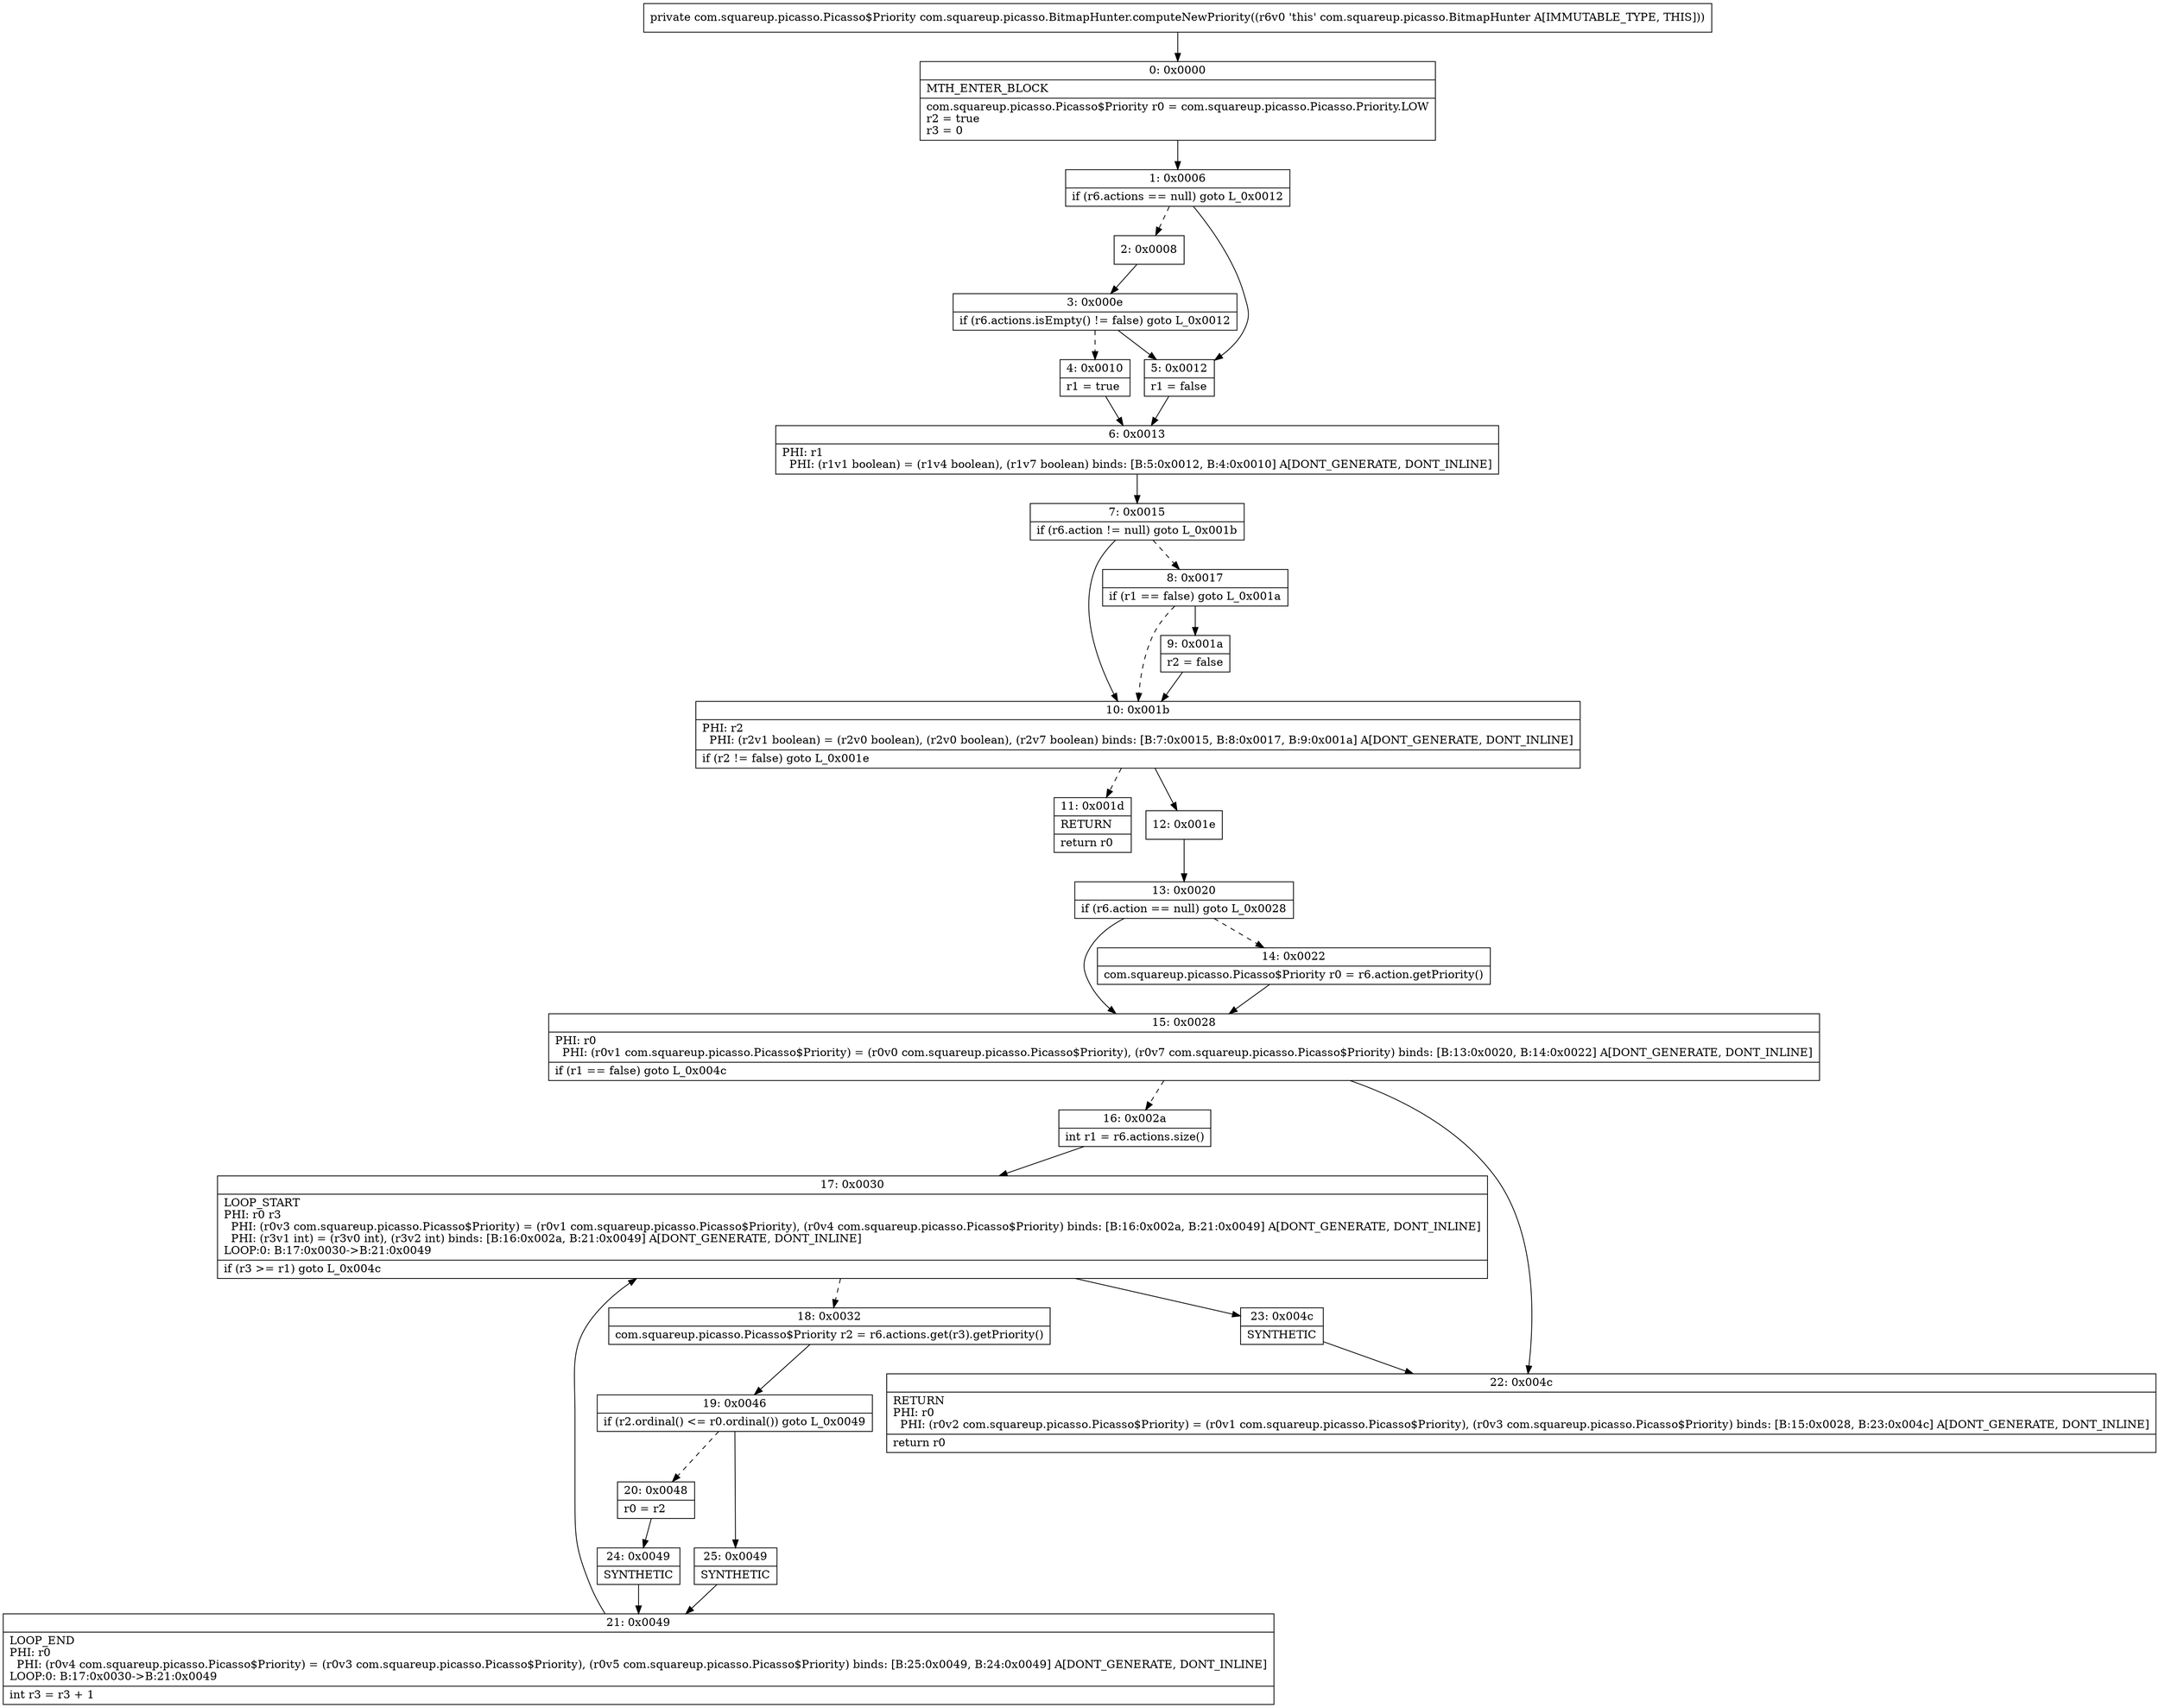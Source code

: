 digraph "CFG forcom.squareup.picasso.BitmapHunter.computeNewPriority()Lcom\/squareup\/picasso\/Picasso$Priority;" {
Node_0 [shape=record,label="{0\:\ 0x0000|MTH_ENTER_BLOCK\l|com.squareup.picasso.Picasso$Priority r0 = com.squareup.picasso.Picasso.Priority.LOW\lr2 = true\lr3 = 0\l}"];
Node_1 [shape=record,label="{1\:\ 0x0006|if (r6.actions == null) goto L_0x0012\l}"];
Node_2 [shape=record,label="{2\:\ 0x0008}"];
Node_3 [shape=record,label="{3\:\ 0x000e|if (r6.actions.isEmpty() != false) goto L_0x0012\l}"];
Node_4 [shape=record,label="{4\:\ 0x0010|r1 = true\l}"];
Node_5 [shape=record,label="{5\:\ 0x0012|r1 = false\l}"];
Node_6 [shape=record,label="{6\:\ 0x0013|PHI: r1 \l  PHI: (r1v1 boolean) = (r1v4 boolean), (r1v7 boolean) binds: [B:5:0x0012, B:4:0x0010] A[DONT_GENERATE, DONT_INLINE]\l}"];
Node_7 [shape=record,label="{7\:\ 0x0015|if (r6.action != null) goto L_0x001b\l}"];
Node_8 [shape=record,label="{8\:\ 0x0017|if (r1 == false) goto L_0x001a\l}"];
Node_9 [shape=record,label="{9\:\ 0x001a|r2 = false\l}"];
Node_10 [shape=record,label="{10\:\ 0x001b|PHI: r2 \l  PHI: (r2v1 boolean) = (r2v0 boolean), (r2v0 boolean), (r2v7 boolean) binds: [B:7:0x0015, B:8:0x0017, B:9:0x001a] A[DONT_GENERATE, DONT_INLINE]\l|if (r2 != false) goto L_0x001e\l}"];
Node_11 [shape=record,label="{11\:\ 0x001d|RETURN\l|return r0\l}"];
Node_12 [shape=record,label="{12\:\ 0x001e}"];
Node_13 [shape=record,label="{13\:\ 0x0020|if (r6.action == null) goto L_0x0028\l}"];
Node_14 [shape=record,label="{14\:\ 0x0022|com.squareup.picasso.Picasso$Priority r0 = r6.action.getPriority()\l}"];
Node_15 [shape=record,label="{15\:\ 0x0028|PHI: r0 \l  PHI: (r0v1 com.squareup.picasso.Picasso$Priority) = (r0v0 com.squareup.picasso.Picasso$Priority), (r0v7 com.squareup.picasso.Picasso$Priority) binds: [B:13:0x0020, B:14:0x0022] A[DONT_GENERATE, DONT_INLINE]\l|if (r1 == false) goto L_0x004c\l}"];
Node_16 [shape=record,label="{16\:\ 0x002a|int r1 = r6.actions.size()\l}"];
Node_17 [shape=record,label="{17\:\ 0x0030|LOOP_START\lPHI: r0 r3 \l  PHI: (r0v3 com.squareup.picasso.Picasso$Priority) = (r0v1 com.squareup.picasso.Picasso$Priority), (r0v4 com.squareup.picasso.Picasso$Priority) binds: [B:16:0x002a, B:21:0x0049] A[DONT_GENERATE, DONT_INLINE]\l  PHI: (r3v1 int) = (r3v0 int), (r3v2 int) binds: [B:16:0x002a, B:21:0x0049] A[DONT_GENERATE, DONT_INLINE]\lLOOP:0: B:17:0x0030\-\>B:21:0x0049\l|if (r3 \>= r1) goto L_0x004c\l}"];
Node_18 [shape=record,label="{18\:\ 0x0032|com.squareup.picasso.Picasso$Priority r2 = r6.actions.get(r3).getPriority()\l}"];
Node_19 [shape=record,label="{19\:\ 0x0046|if (r2.ordinal() \<= r0.ordinal()) goto L_0x0049\l}"];
Node_20 [shape=record,label="{20\:\ 0x0048|r0 = r2\l}"];
Node_21 [shape=record,label="{21\:\ 0x0049|LOOP_END\lPHI: r0 \l  PHI: (r0v4 com.squareup.picasso.Picasso$Priority) = (r0v3 com.squareup.picasso.Picasso$Priority), (r0v5 com.squareup.picasso.Picasso$Priority) binds: [B:25:0x0049, B:24:0x0049] A[DONT_GENERATE, DONT_INLINE]\lLOOP:0: B:17:0x0030\-\>B:21:0x0049\l|int r3 = r3 + 1\l}"];
Node_22 [shape=record,label="{22\:\ 0x004c|RETURN\lPHI: r0 \l  PHI: (r0v2 com.squareup.picasso.Picasso$Priority) = (r0v1 com.squareup.picasso.Picasso$Priority), (r0v3 com.squareup.picasso.Picasso$Priority) binds: [B:15:0x0028, B:23:0x004c] A[DONT_GENERATE, DONT_INLINE]\l|return r0\l}"];
Node_23 [shape=record,label="{23\:\ 0x004c|SYNTHETIC\l}"];
Node_24 [shape=record,label="{24\:\ 0x0049|SYNTHETIC\l}"];
Node_25 [shape=record,label="{25\:\ 0x0049|SYNTHETIC\l}"];
MethodNode[shape=record,label="{private com.squareup.picasso.Picasso$Priority com.squareup.picasso.BitmapHunter.computeNewPriority((r6v0 'this' com.squareup.picasso.BitmapHunter A[IMMUTABLE_TYPE, THIS])) }"];
MethodNode -> Node_0;
Node_0 -> Node_1;
Node_1 -> Node_2[style=dashed];
Node_1 -> Node_5;
Node_2 -> Node_3;
Node_3 -> Node_4[style=dashed];
Node_3 -> Node_5;
Node_4 -> Node_6;
Node_5 -> Node_6;
Node_6 -> Node_7;
Node_7 -> Node_8[style=dashed];
Node_7 -> Node_10;
Node_8 -> Node_9;
Node_8 -> Node_10[style=dashed];
Node_9 -> Node_10;
Node_10 -> Node_11[style=dashed];
Node_10 -> Node_12;
Node_12 -> Node_13;
Node_13 -> Node_14[style=dashed];
Node_13 -> Node_15;
Node_14 -> Node_15;
Node_15 -> Node_16[style=dashed];
Node_15 -> Node_22;
Node_16 -> Node_17;
Node_17 -> Node_18[style=dashed];
Node_17 -> Node_23;
Node_18 -> Node_19;
Node_19 -> Node_20[style=dashed];
Node_19 -> Node_25;
Node_20 -> Node_24;
Node_21 -> Node_17;
Node_23 -> Node_22;
Node_24 -> Node_21;
Node_25 -> Node_21;
}


